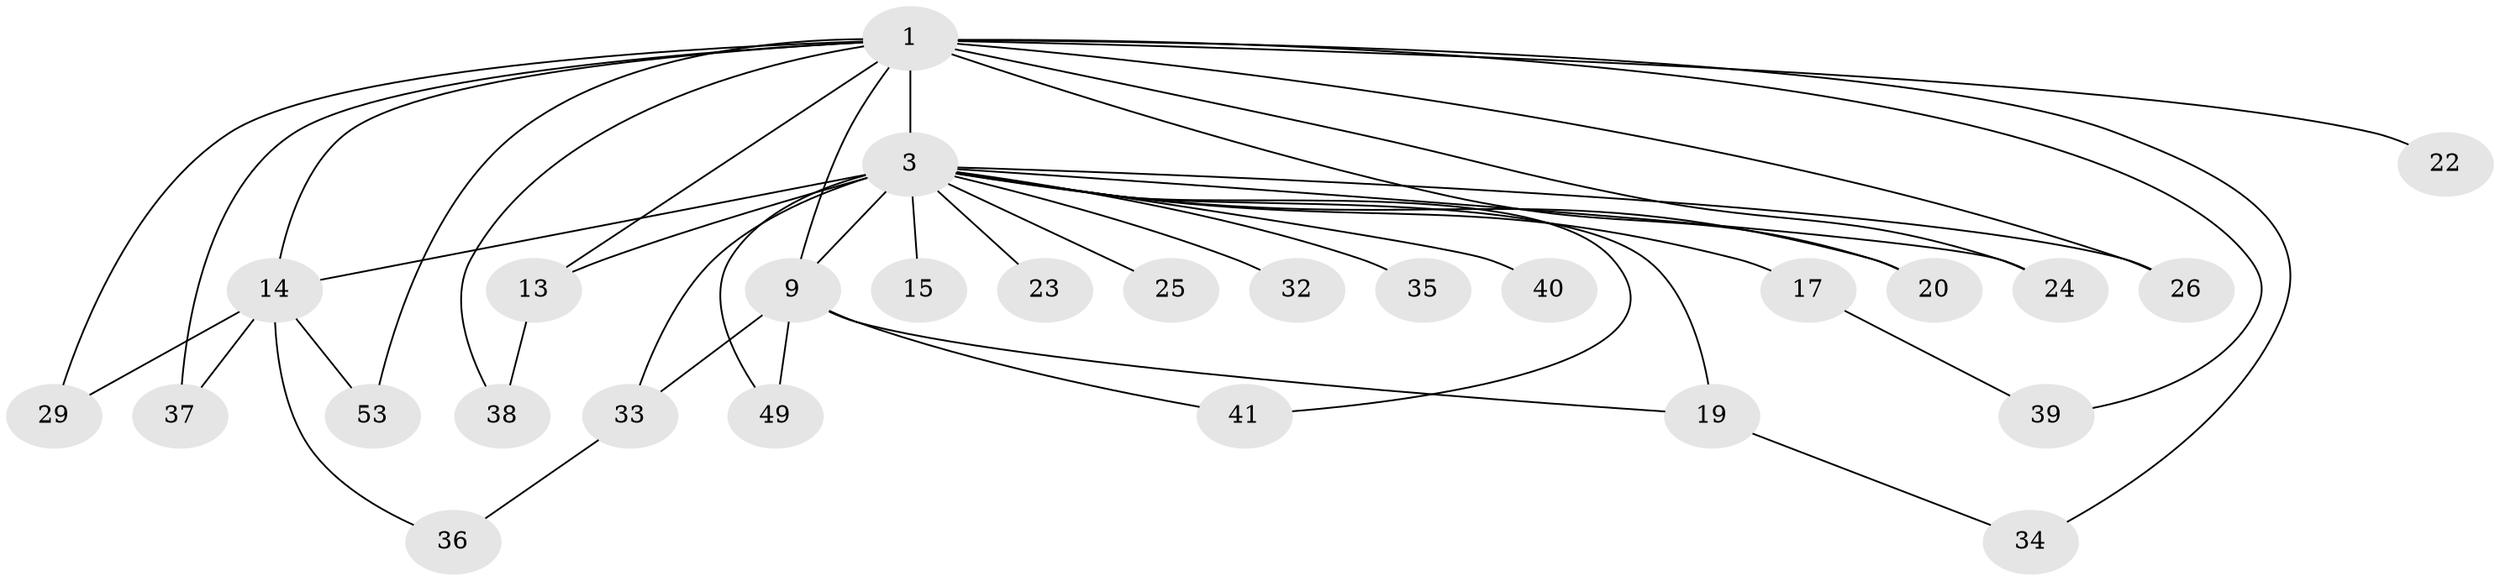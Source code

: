 // original degree distribution, {11: 0.018518518518518517, 14: 0.05555555555555555, 17: 0.018518518518518517, 12: 0.018518518518518517, 19: 0.018518518518518517, 15: 0.018518518518518517, 16: 0.018518518518518517, 22: 0.018518518518518517, 2: 0.5740740740740741, 7: 0.018518518518518517, 4: 0.07407407407407407, 6: 0.018518518518518517, 3: 0.12962962962962962}
// Generated by graph-tools (version 1.1) at 2025/14/03/09/25 04:14:09]
// undirected, 27 vertices, 43 edges
graph export_dot {
graph [start="1"]
  node [color=gray90,style=filled];
  1 [super="+2"];
  3 [super="+7+10+11+4+48+6+31+30+18"];
  9 [super="+28"];
  13;
  14;
  15;
  17;
  19;
  20;
  22;
  23;
  24;
  25;
  26;
  29;
  32;
  33 [super="+45"];
  34;
  35;
  36;
  37;
  38;
  39;
  40;
  41;
  49;
  53;
  1 -- 3 [weight=26];
  1 -- 9 [weight=5];
  1 -- 53;
  1 -- 34;
  1 -- 37;
  1 -- 38;
  1 -- 39;
  1 -- 13;
  1 -- 14;
  1 -- 20;
  1 -- 22 [weight=2];
  1 -- 24;
  1 -- 26;
  1 -- 29;
  3 -- 9 [weight=7];
  3 -- 13 [weight=2];
  3 -- 15 [weight=2];
  3 -- 32;
  3 -- 33 [weight=3];
  3 -- 17 [weight=2];
  3 -- 23 [weight=2];
  3 -- 14;
  3 -- 19;
  3 -- 20;
  3 -- 25 [weight=2];
  3 -- 35 [weight=2];
  3 -- 40 [weight=2];
  3 -- 49;
  3 -- 41;
  3 -- 26;
  3 -- 24;
  9 -- 19;
  9 -- 41;
  9 -- 49;
  9 -- 33;
  13 -- 38;
  14 -- 29;
  14 -- 36;
  14 -- 37;
  14 -- 53;
  17 -- 39;
  19 -- 34;
  33 -- 36;
}
